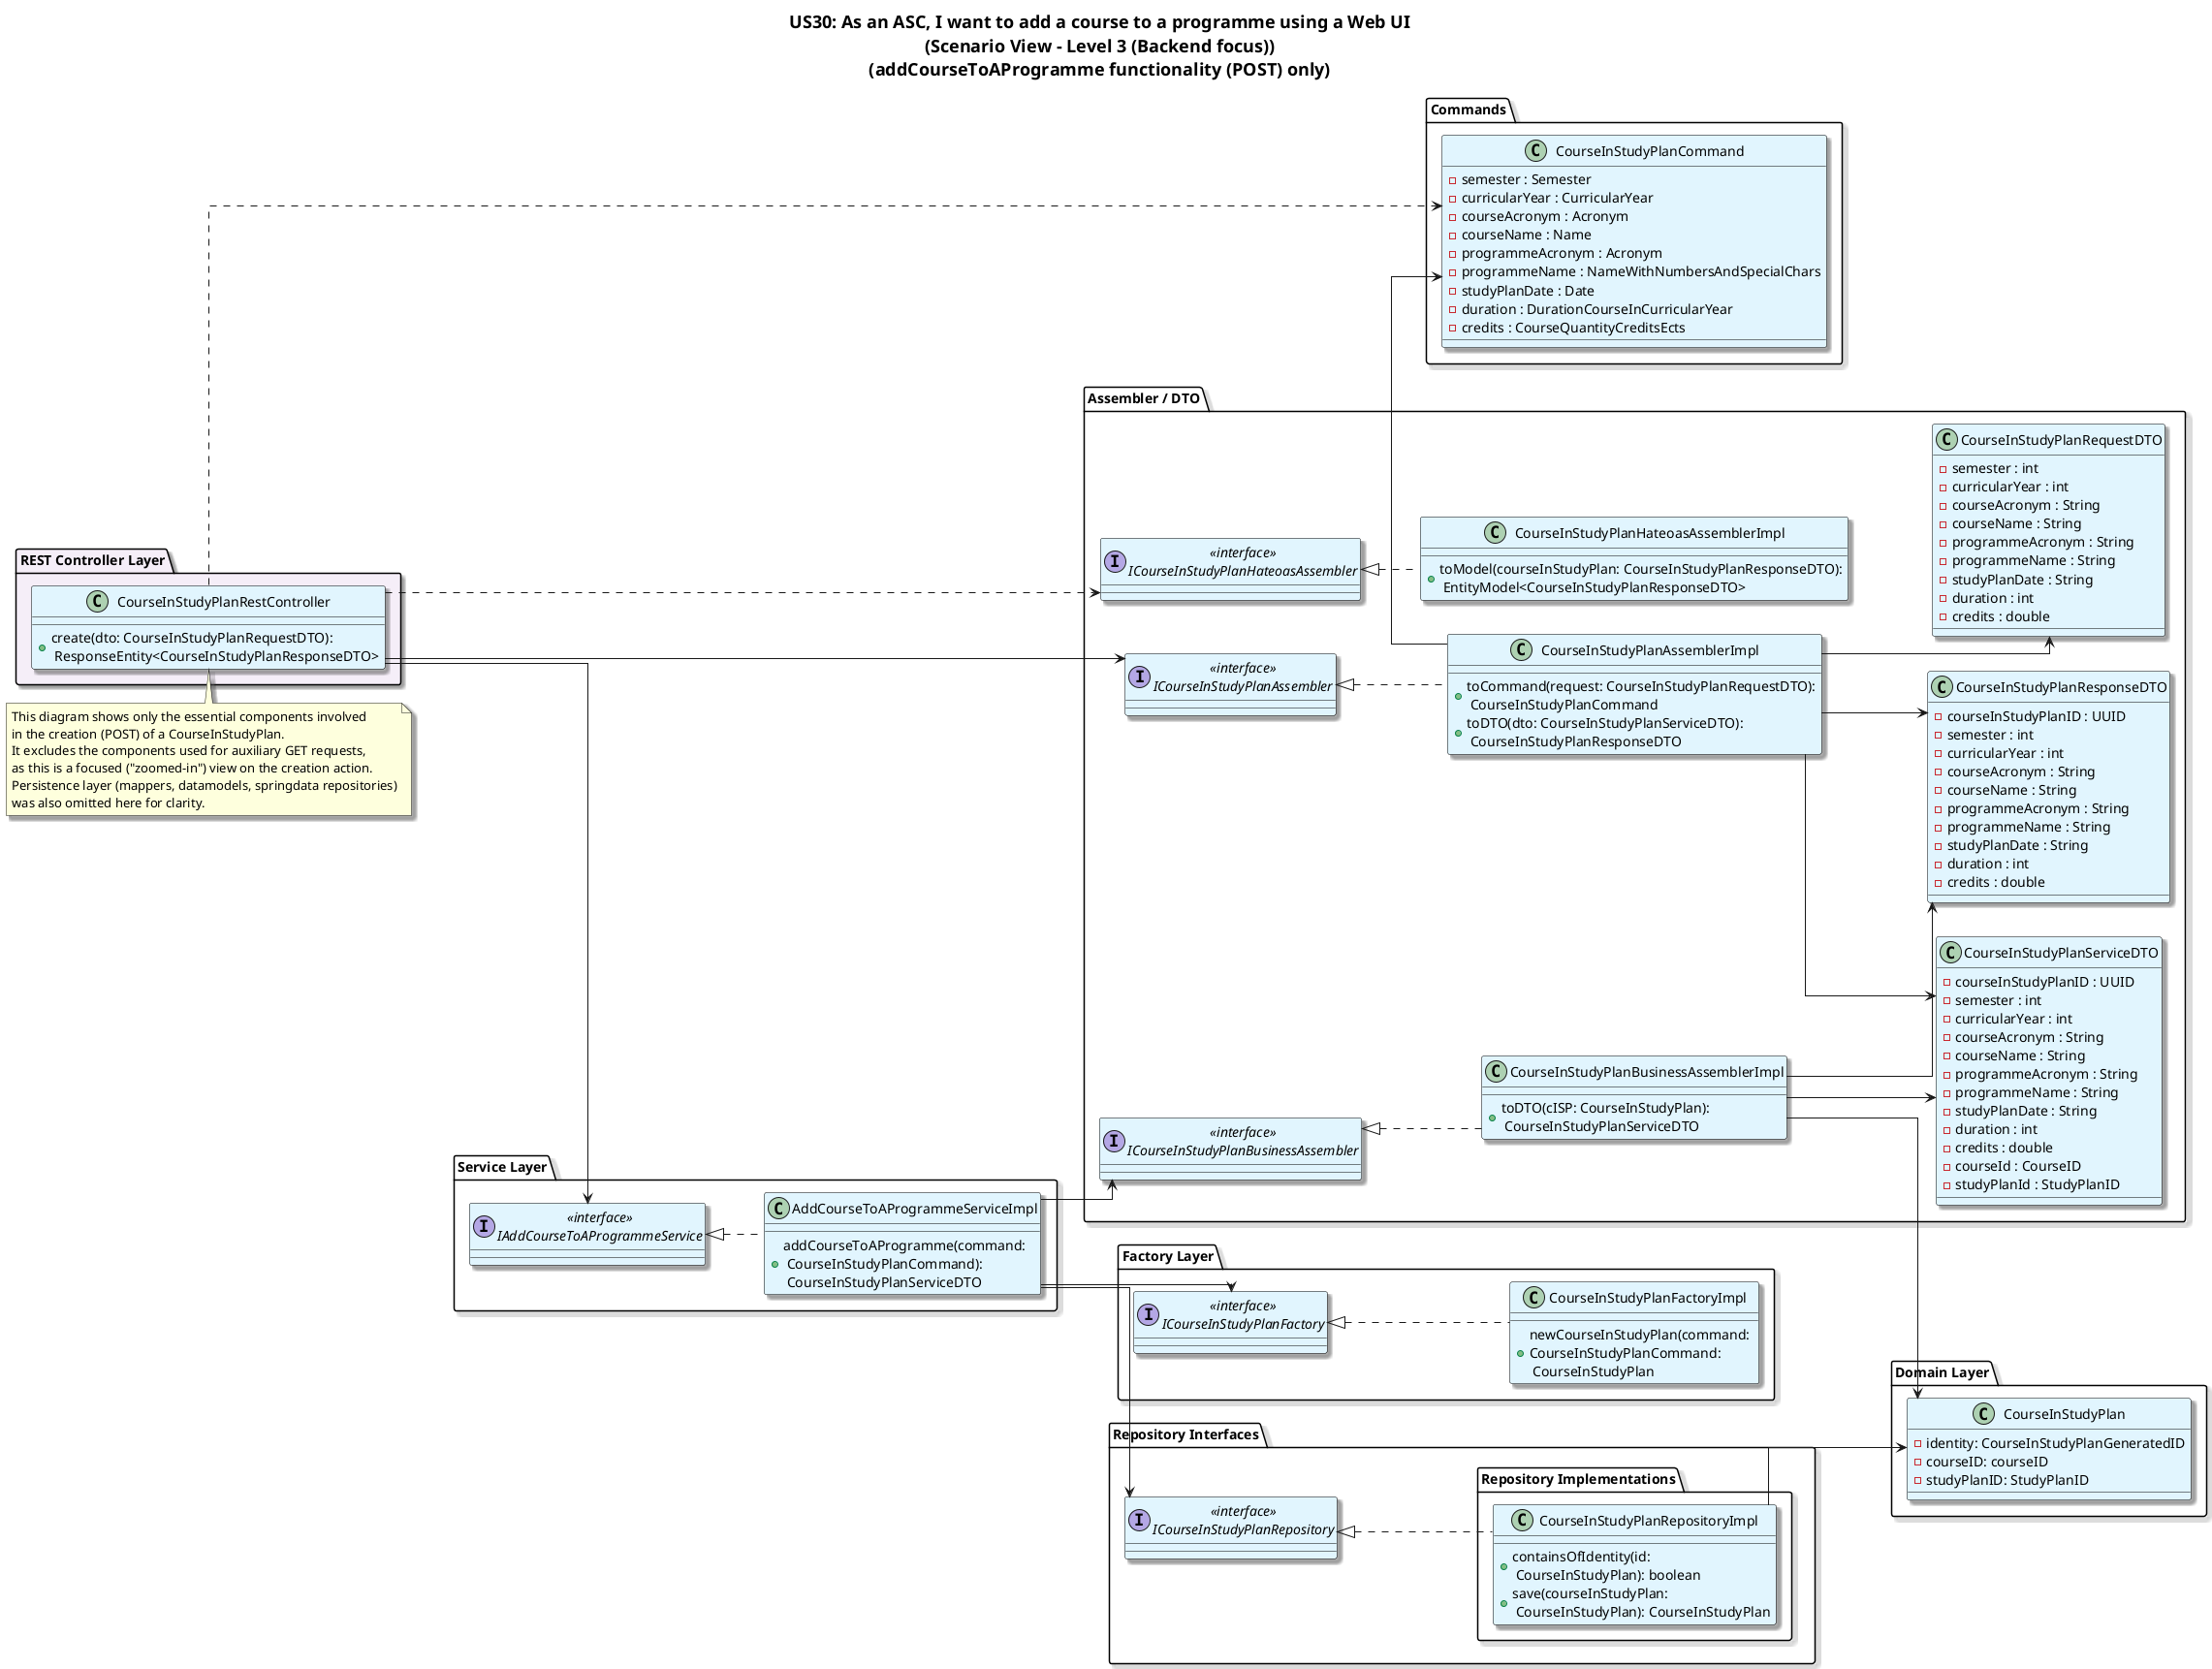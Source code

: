 @startuml
title: US30: As an ASC, I want to add a course to a programme using a Web UI\n(Scenario View - Level 3 (Backend focus))\n(addCourseToAProgramme functionality (POST) only)


' ========== SETTINGS ==========
skinparam classBackgroundColor #E1F5FE
skinparam titleFontSize 18
skinparam linetype ortho
skinparam LegendBackgroundColor white
skinparam LegendBorderColor white
skinparam classFontSize 14
skinparam shadowing true
skinparam rectangle {
  RoundCorner 20
}
skinparam classBorderColor Black
left to right direction


package "REST Controller Layer" #F5EEF8 {
  class CourseInStudyPlanRestController {
    +create(dto: CourseInStudyPlanRequestDTO):\n ResponseEntity<CourseInStudyPlanResponseDTO>
    }
}

note top
This diagram shows only the essential components involved
in the creation (POST) of a CourseInStudyPlan.
It excludes the components used for auxiliary GET requests,
as this is a focused ("zoomed-in") view on the creation action.
Persistence layer (mappers, datamodels, springdata repositories)
was also omitted here for clarity.
end note

package "Service Layer" {
  interface "<<interface>>\nIAddCourseToAProgrammeService" as IAddCourseToAProgrammeService
  class AddCourseToAProgrammeServiceImpl {
    +addCourseToAProgramme(command:\n CourseInStudyPlanCommand):\n CourseInStudyPlanServiceDTO
  }
}

package "Assembler / DTO" {
  interface "<<interface>>\nICourseInStudyPlanAssembler" as ICourseInStudyPlanAssembler
  class CourseInStudyPlanAssemblerImpl {
+toCommand(request: CourseInStudyPlanRequestDTO):\n CourseInStudyPlanCommand
+toDTO(dto: CourseInStudyPlanServiceDTO):\n CourseInStudyPlanResponseDTO
}
  interface "<<interface>>\nICourseInStudyPlanBusinessAssembler" as ICourseInStudyPlanBusinessAssembler
    class CourseInStudyPlanBusinessAssemblerImpl {
  +toDTO(cISP: CourseInStudyPlan):\n CourseInStudyPlanServiceDTO
  }
  interface "<<interface>>\nICourseInStudyPlanHateoasAssembler" as ICourseInStudyPlanHateoasAssembler
  class CourseInStudyPlanHateoasAssemblerImpl {
  + toModel(courseInStudyPlan: CourseInStudyPlanResponseDTO):\n EntityModel<CourseInStudyPlanResponseDTO>
  }


  class CourseInStudyPlanRequestDTO {
    - semester : int
    - curricularYear : int
    - courseAcronym : String
    - courseName : String
    - programmeAcronym : String
    - programmeName : String
    - studyPlanDate : String
    - duration : int
    - credits : double
  }


  class CourseInStudyPlanResponseDTO {
    - courseInStudyPlanID : UUID
    - semester : int
    - curricularYear : int
    - courseAcronym : String
    - courseName : String
    - programmeAcronym : String
    - programmeName : String
    - studyPlanDate : String
    - duration : int
    - credits : double
  }

  class CourseInStudyPlanServiceDTO {
      - courseInStudyPlanID : UUID
      - semester : int
      - curricularYear : int
      - courseAcronym : String
      - courseName : String
      - programmeAcronym : String
      - programmeName : String
      - studyPlanDate : String
      - duration : int
      - credits : double
      - courseId : CourseID
      - studyPlanId : StudyPlanID
  }
}

package "Commands" {
class CourseInStudyPlanCommand {
    - semester : Semester
    - curricularYear : CurricularYear
    - courseAcronym : Acronym
    - courseName : Name
    - programmeAcronym : Acronym
    - programmeName : NameWithNumbersAndSpecialChars
    - studyPlanDate : Date
    - duration : DurationCourseInCurricularYear
    - credits : CourseQuantityCreditsEcts
}
}

package "Domain Layer" {
  class CourseInStudyPlan {
    -identity: CourseInStudyPlanGeneratedID
    -courseID: courseID
    -studyPlanID: StudyPlanID
  }
}

package "Factory Layer" {
  interface "<<interface>>\nICourseInStudyPlanFactory" as ICourseInStudyPlanFactory
  class CourseInStudyPlanFactoryImpl {
    +newCourseInStudyPlan(command: \nCourseInStudyPlanCommand:\n CourseInStudyPlan
  }
}


package "Repository Interfaces" {
  interface "<<interface>>\nICourseInStudyPlanRepository" as ICourseInStudyPlanRepository

  package "Repository Implementations"{
  class CourseInStudyPlanRepositoryImpl {
    +containsOfIdentity(id:\n CourseInStudyPlan): boolean
    +save(courseInStudyPlan:\n CourseInStudyPlan): CourseInStudyPlan
  }
}


' Relationships
CourseInStudyPlanRestController --> IAddCourseToAProgrammeService
IAddCourseToAProgrammeService <|.. AddCourseToAProgrammeServiceImpl

CourseInStudyPlanRestController --> ICourseInStudyPlanAssembler
ICourseInStudyPlanAssembler <|.. CourseInStudyPlanAssemblerImpl
ICourseInStudyPlanBusinessAssembler <|.. CourseInStudyPlanBusinessAssemblerImpl

AddCourseToAProgrammeServiceImpl --> ICourseInStudyPlanFactory
ICourseInStudyPlanFactory <|.. CourseInStudyPlanFactoryImpl

AddCourseToAProgrammeServiceImpl --> ICourseInStudyPlanBusinessAssembler

AddCourseToAProgrammeServiceImpl --> ICourseInStudyPlanRepository
ICourseInStudyPlanRepository <|.. CourseInStudyPlanRepositoryImpl




CourseInStudyPlanRepositoryImpl --> CourseInStudyPlan





ICourseInStudyPlanHateoasAssembler <|.. CourseInStudyPlanHateoasAssemblerImpl

CourseInStudyPlanAssemblerImpl --> CourseInStudyPlanRequestDTO
CourseInStudyPlanBusinessAssemblerImpl --> CourseInStudyPlanResponseDTO
CourseInStudyPlanBusinessAssemblerImpl --> CourseInStudyPlan
CourseInStudyPlanBusinessAssemblerImpl --> CourseInStudyPlanServiceDTO
CourseInStudyPlanAssemblerImpl --> CourseInStudyPlanServiceDTO

CourseInStudyPlanAssemblerImpl -> CourseInStudyPlanCommand
CourseInStudyPlanAssemblerImpl -> CourseInStudyPlanResponseDTO
CourseInStudyPlanRestController ..> CourseInStudyPlanCommand
CourseInStudyPlanRestController ..> ICourseInStudyPlanHateoasAssembler

@enduml
